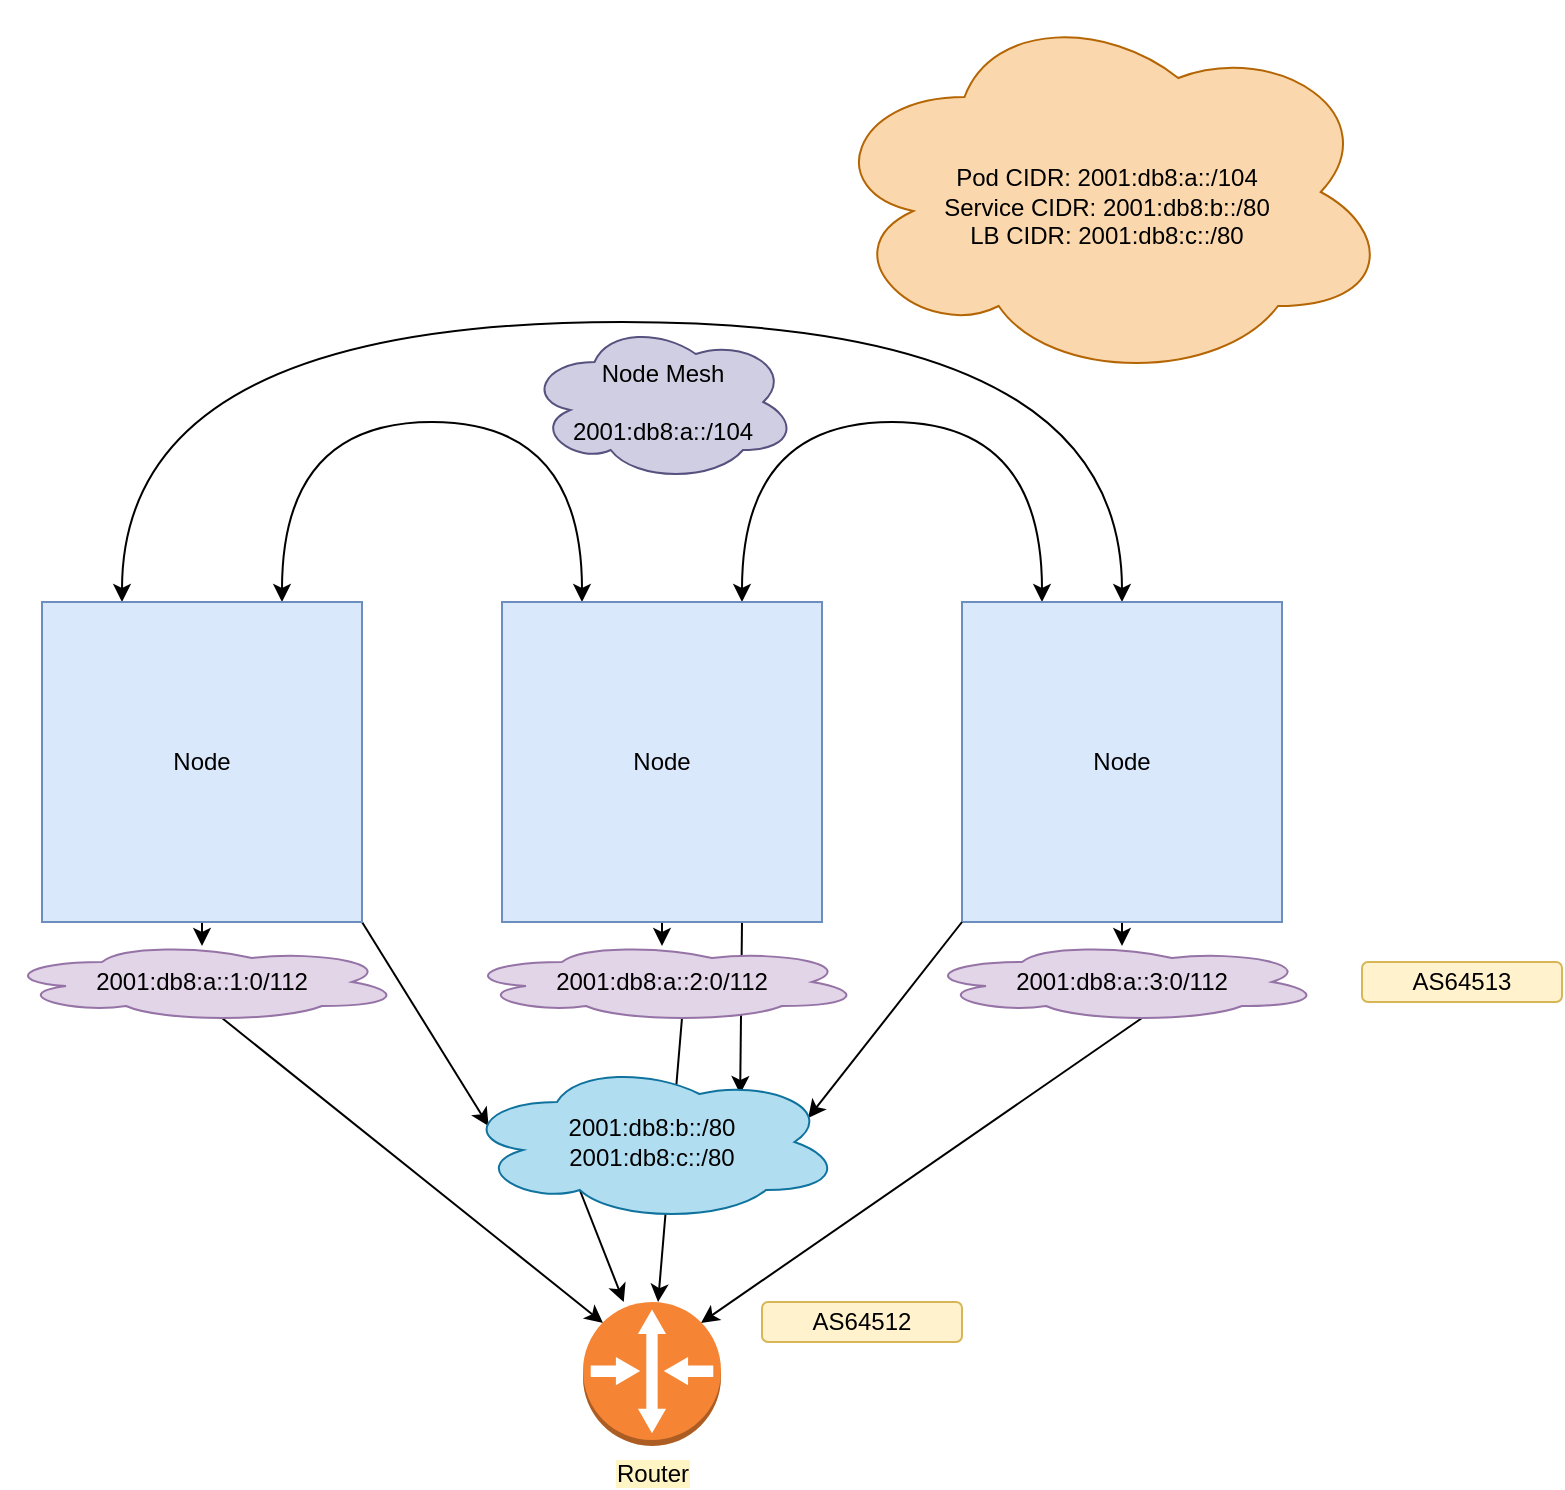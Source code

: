 <mxfile version="16.5.3" type="device"><diagram id="wSmp7F5IHYOj9vv5t46Y" name="Page-1"><mxGraphModel dx="765" dy="1100" grid="1" gridSize="10" guides="1" tooltips="1" connect="1" arrows="1" fold="1" page="1" pageScale="1" pageWidth="850" pageHeight="1100" math="0" shadow="0"><root><mxCell id="0"/><mxCell id="1" parent="0"/><mxCell id="Nq3wJsBlL4eI9yljMLVX-1" value="&lt;div&gt;&lt;br&gt;&lt;br&gt;Pod CIDR: 2001:db8:a::/104&lt;/div&gt;&lt;div&gt;Service CIDR: 2001:db8:b::/80&lt;/div&gt;&lt;div&gt;&lt;div&gt;LB CIDR: 2001:db8:c::/80&lt;/div&gt;&lt;/div&gt;&lt;div&gt;&lt;br&gt;&lt;/div&gt;" style="ellipse;shape=cloud;whiteSpace=wrap;html=1;fillColor=#fad7ac;strokeColor=#b46504;" vertex="1" parent="1"><mxGeometry x="490" y="20" width="285" height="190" as="geometry"/></mxCell><mxCell id="Nq3wJsBlL4eI9yljMLVX-7" style="edgeStyle=orthogonalEdgeStyle;rounded=0;orthogonalLoop=1;jettySize=auto;html=1;exitX=0.5;exitY=1;exitDx=0;exitDy=0;entryX=0.5;entryY=0.05;entryDx=0;entryDy=0;entryPerimeter=0;" edge="1" parent="1" source="Nq3wJsBlL4eI9yljMLVX-2" target="Nq3wJsBlL4eI9yljMLVX-6"><mxGeometry relative="1" as="geometry"/></mxCell><mxCell id="Nq3wJsBlL4eI9yljMLVX-17" style="rounded=0;orthogonalLoop=1;jettySize=auto;html=1;exitX=1;exitY=1;exitDx=0;exitDy=0;entryX=0.07;entryY=0.4;entryDx=0;entryDy=0;entryPerimeter=0;strokeColor=default;" edge="1" parent="1" source="Nq3wJsBlL4eI9yljMLVX-2" target="Nq3wJsBlL4eI9yljMLVX-16"><mxGeometry relative="1" as="geometry"/></mxCell><mxCell id="Nq3wJsBlL4eI9yljMLVX-30" style="edgeStyle=orthogonalEdgeStyle;rounded=0;orthogonalLoop=1;jettySize=auto;html=1;exitX=0.25;exitY=0;exitDx=0;exitDy=0;entryX=0.5;entryY=0;entryDx=0;entryDy=0;strokeColor=default;curved=1;startArrow=classic;startFill=1;" edge="1" parent="1" source="Nq3wJsBlL4eI9yljMLVX-2" target="Nq3wJsBlL4eI9yljMLVX-13"><mxGeometry relative="1" as="geometry"><Array as="points"><mxPoint x="140" y="180"/><mxPoint x="640" y="180"/></Array></mxGeometry></mxCell><mxCell id="Nq3wJsBlL4eI9yljMLVX-33" style="edgeStyle=orthogonalEdgeStyle;curved=1;rounded=0;orthogonalLoop=1;jettySize=auto;html=1;exitX=0.75;exitY=0;exitDx=0;exitDy=0;entryX=0.25;entryY=0;entryDx=0;entryDy=0;startArrow=classic;startFill=1;strokeColor=default;" edge="1" parent="1" source="Nq3wJsBlL4eI9yljMLVX-2" target="Nq3wJsBlL4eI9yljMLVX-9"><mxGeometry relative="1" as="geometry"><Array as="points"><mxPoint x="220" y="230"/><mxPoint x="370" y="230"/></Array></mxGeometry></mxCell><mxCell id="Nq3wJsBlL4eI9yljMLVX-2" value="Node" style="whiteSpace=wrap;html=1;aspect=fixed;fillColor=#dae8fc;strokeColor=#6c8ebf;" vertex="1" parent="1"><mxGeometry x="100" y="320" width="160" height="160" as="geometry"/></mxCell><mxCell id="Nq3wJsBlL4eI9yljMLVX-5" value="" style="shape=image;imageAspect=0;aspect=fixed;verticalLabelPosition=bottom;verticalAlign=top;image=https://avatars.githubusercontent.com/u/12304728?s=280&amp;v=4;" vertex="1" parent="1"><mxGeometry x="100" y="410" width="70" height="70" as="geometry"/></mxCell><mxCell id="Nq3wJsBlL4eI9yljMLVX-26" style="edgeStyle=none;rounded=0;orthogonalLoop=1;jettySize=auto;html=1;exitX=0.55;exitY=0.95;exitDx=0;exitDy=0;exitPerimeter=0;entryX=0.145;entryY=0.145;entryDx=0;entryDy=0;entryPerimeter=0;strokeColor=default;" edge="1" parent="1" source="Nq3wJsBlL4eI9yljMLVX-6" target="Nq3wJsBlL4eI9yljMLVX-24"><mxGeometry relative="1" as="geometry"/></mxCell><mxCell id="Nq3wJsBlL4eI9yljMLVX-6" value="2001:db8:a::1:0/112" style="ellipse;shape=cloud;whiteSpace=wrap;html=1;fillColor=#e1d5e7;strokeColor=#9673a6;" vertex="1" parent="1"><mxGeometry x="80" y="490" width="200" height="40" as="geometry"/></mxCell><mxCell id="Nq3wJsBlL4eI9yljMLVX-8" style="edgeStyle=orthogonalEdgeStyle;rounded=0;orthogonalLoop=1;jettySize=auto;html=1;exitX=0.5;exitY=1;exitDx=0;exitDy=0;entryX=0.5;entryY=0.05;entryDx=0;entryDy=0;entryPerimeter=0;" edge="1" parent="1" source="Nq3wJsBlL4eI9yljMLVX-9" target="Nq3wJsBlL4eI9yljMLVX-11"><mxGeometry relative="1" as="geometry"/></mxCell><mxCell id="Nq3wJsBlL4eI9yljMLVX-18" style="edgeStyle=none;rounded=0;orthogonalLoop=1;jettySize=auto;html=1;exitX=0.75;exitY=1;exitDx=0;exitDy=0;entryX=0.732;entryY=0.2;entryDx=0;entryDy=0;entryPerimeter=0;strokeColor=default;" edge="1" parent="1" source="Nq3wJsBlL4eI9yljMLVX-9" target="Nq3wJsBlL4eI9yljMLVX-16"><mxGeometry relative="1" as="geometry"/></mxCell><mxCell id="Nq3wJsBlL4eI9yljMLVX-32" style="edgeStyle=orthogonalEdgeStyle;curved=1;rounded=0;orthogonalLoop=1;jettySize=auto;html=1;exitX=0.75;exitY=0;exitDx=0;exitDy=0;entryX=0.25;entryY=0;entryDx=0;entryDy=0;strokeColor=default;startArrow=classic;startFill=1;" edge="1" parent="1" source="Nq3wJsBlL4eI9yljMLVX-9" target="Nq3wJsBlL4eI9yljMLVX-13"><mxGeometry relative="1" as="geometry"><Array as="points"><mxPoint x="450" y="230"/><mxPoint x="600" y="230"/></Array></mxGeometry></mxCell><mxCell id="Nq3wJsBlL4eI9yljMLVX-9" value="Node" style="whiteSpace=wrap;html=1;aspect=fixed;fillColor=#dae8fc;strokeColor=#6c8ebf;" vertex="1" parent="1"><mxGeometry x="330" y="320" width="160" height="160" as="geometry"/></mxCell><mxCell id="Nq3wJsBlL4eI9yljMLVX-10" value="" style="shape=image;imageAspect=0;aspect=fixed;verticalLabelPosition=bottom;verticalAlign=top;image=https://avatars.githubusercontent.com/u/12304728?s=280&amp;v=4;" vertex="1" parent="1"><mxGeometry x="330" y="410" width="70" height="70" as="geometry"/></mxCell><mxCell id="Nq3wJsBlL4eI9yljMLVX-27" style="edgeStyle=none;rounded=0;orthogonalLoop=1;jettySize=auto;html=1;exitX=0.55;exitY=0.95;exitDx=0;exitDy=0;exitPerimeter=0;strokeColor=default;" edge="1" parent="1" source="Nq3wJsBlL4eI9yljMLVX-11" target="Nq3wJsBlL4eI9yljMLVX-24"><mxGeometry relative="1" as="geometry"/></mxCell><mxCell id="Nq3wJsBlL4eI9yljMLVX-11" value="2001:db8:a::2:0/112" style="ellipse;shape=cloud;whiteSpace=wrap;html=1;fillColor=#e1d5e7;strokeColor=#9673a6;" vertex="1" parent="1"><mxGeometry x="310" y="490" width="200" height="40" as="geometry"/></mxCell><mxCell id="Nq3wJsBlL4eI9yljMLVX-12" style="edgeStyle=orthogonalEdgeStyle;rounded=0;orthogonalLoop=1;jettySize=auto;html=1;exitX=0.5;exitY=1;exitDx=0;exitDy=0;entryX=0.5;entryY=0.05;entryDx=0;entryDy=0;entryPerimeter=0;" edge="1" parent="1" source="Nq3wJsBlL4eI9yljMLVX-13" target="Nq3wJsBlL4eI9yljMLVX-15"><mxGeometry relative="1" as="geometry"/></mxCell><mxCell id="Nq3wJsBlL4eI9yljMLVX-13" value="Node" style="whiteSpace=wrap;html=1;aspect=fixed;fillColor=#dae8fc;strokeColor=#6c8ebf;" vertex="1" parent="1"><mxGeometry x="560" y="320" width="160" height="160" as="geometry"/></mxCell><mxCell id="Nq3wJsBlL4eI9yljMLVX-19" style="edgeStyle=none;rounded=0;orthogonalLoop=1;jettySize=auto;html=1;exitX=0;exitY=1;exitDx=0;exitDy=0;entryX=0.911;entryY=0.35;entryDx=0;entryDy=0;entryPerimeter=0;strokeColor=default;" edge="1" parent="1" source="Nq3wJsBlL4eI9yljMLVX-14" target="Nq3wJsBlL4eI9yljMLVX-16"><mxGeometry relative="1" as="geometry"/></mxCell><mxCell id="Nq3wJsBlL4eI9yljMLVX-14" value="" style="shape=image;imageAspect=0;aspect=fixed;verticalLabelPosition=bottom;verticalAlign=top;image=https://avatars.githubusercontent.com/u/12304728?s=280&amp;v=4;" vertex="1" parent="1"><mxGeometry x="560" y="410" width="70" height="70" as="geometry"/></mxCell><mxCell id="Nq3wJsBlL4eI9yljMLVX-29" style="edgeStyle=none;rounded=0;orthogonalLoop=1;jettySize=auto;html=1;exitX=0.55;exitY=0.95;exitDx=0;exitDy=0;exitPerimeter=0;entryX=0.855;entryY=0.145;entryDx=0;entryDy=0;entryPerimeter=0;strokeColor=default;" edge="1" parent="1" source="Nq3wJsBlL4eI9yljMLVX-15" target="Nq3wJsBlL4eI9yljMLVX-24"><mxGeometry relative="1" as="geometry"/></mxCell><mxCell id="Nq3wJsBlL4eI9yljMLVX-15" value="2001:db8:a::3:0/112" style="ellipse;shape=cloud;whiteSpace=wrap;html=1;fillColor=#e1d5e7;strokeColor=#9673a6;" vertex="1" parent="1"><mxGeometry x="540" y="490" width="200" height="40" as="geometry"/></mxCell><mxCell id="Nq3wJsBlL4eI9yljMLVX-28" style="edgeStyle=none;rounded=0;orthogonalLoop=1;jettySize=auto;html=1;exitX=0.31;exitY=0.8;exitDx=0;exitDy=0;exitPerimeter=0;strokeColor=default;" edge="1" parent="1" source="Nq3wJsBlL4eI9yljMLVX-16" target="Nq3wJsBlL4eI9yljMLVX-24"><mxGeometry relative="1" as="geometry"/></mxCell><mxCell id="Nq3wJsBlL4eI9yljMLVX-16" value="&lt;div&gt;2001:db8:b::/80&lt;/div&gt;&lt;div&gt;2001:db8:c::/80&lt;/div&gt;" style="ellipse;shape=cloud;whiteSpace=wrap;html=1;fillColor=#b1ddf0;strokeColor=#10739e;" vertex="1" parent="1"><mxGeometry x="310" y="550" width="190" height="80" as="geometry"/></mxCell><mxCell id="Nq3wJsBlL4eI9yljMLVX-24" value="&lt;span style=&quot;background-color: rgb(255 , 244 , 195)&quot;&gt;Router&lt;/span&gt;" style="outlineConnect=0;dashed=0;verticalLabelPosition=bottom;verticalAlign=top;align=center;html=1;shape=mxgraph.aws3.router;fillColor=#F58534;gradientColor=none;" vertex="1" parent="1"><mxGeometry x="370.5" y="670" width="69" height="72" as="geometry"/></mxCell><mxCell id="Nq3wJsBlL4eI9yljMLVX-35" value="&lt;div&gt;Node Mesh&lt;/div&gt;&lt;div&gt;&lt;br&gt;&lt;/div&gt;&lt;div&gt;2001:db8:a::/104&lt;/div&gt;" style="ellipse;shape=cloud;whiteSpace=wrap;html=1;fillColor=#d0cee2;strokeColor=#56517e;" vertex="1" parent="1"><mxGeometry x="342.5" y="180" width="135" height="80" as="geometry"/></mxCell><mxCell id="Nq3wJsBlL4eI9yljMLVX-36" value="&lt;div&gt;AS64512&lt;/div&gt;" style="rounded=1;whiteSpace=wrap;html=1;fillColor=#fff2cc;strokeColor=#d6b656;" vertex="1" parent="1"><mxGeometry x="460" y="670" width="100" height="20" as="geometry"/></mxCell><mxCell id="Nq3wJsBlL4eI9yljMLVX-37" value="&lt;div&gt;AS64513&lt;/div&gt;" style="rounded=1;whiteSpace=wrap;html=1;fillColor=#fff2cc;strokeColor=#d6b656;" vertex="1" parent="1"><mxGeometry x="760" y="500" width="100" height="20" as="geometry"/></mxCell></root></mxGraphModel></diagram></mxfile>